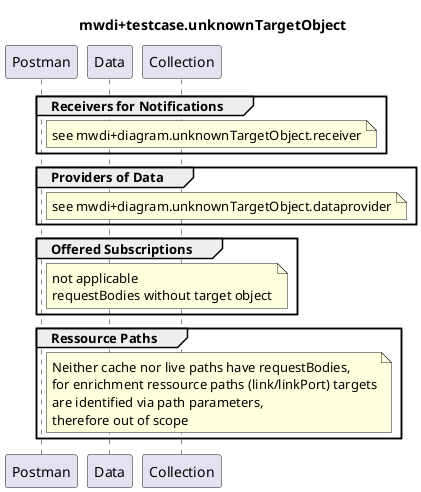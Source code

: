 @startuml mwdi+diagram.unknownTargetObject

title
mwdi+testcase.unknownTargetObject
end title

participant "Postman" as Postman
participant "Data" as Data
participant "Collection" as Collection

group Receivers for Notifications
  note right Postman
    see mwdi+diagram.unknownTargetObject.receiver
  end note
end

group Providers of Data
  note right Postman
    see mwdi+diagram.unknownTargetObject.dataprovider
  end note
end

group Offered Subscriptions
  note right Postman
    not applicable
    requestBodies without target object
  end note
end

group Ressource Paths
  note right Postman
    Neither cache nor live paths have requestBodies,
    for enrichment ressource paths (link/linkPort) targets
    are identified via path parameters,
    therefore out of scope
  end note
end

deactivate Postman

@enduml
